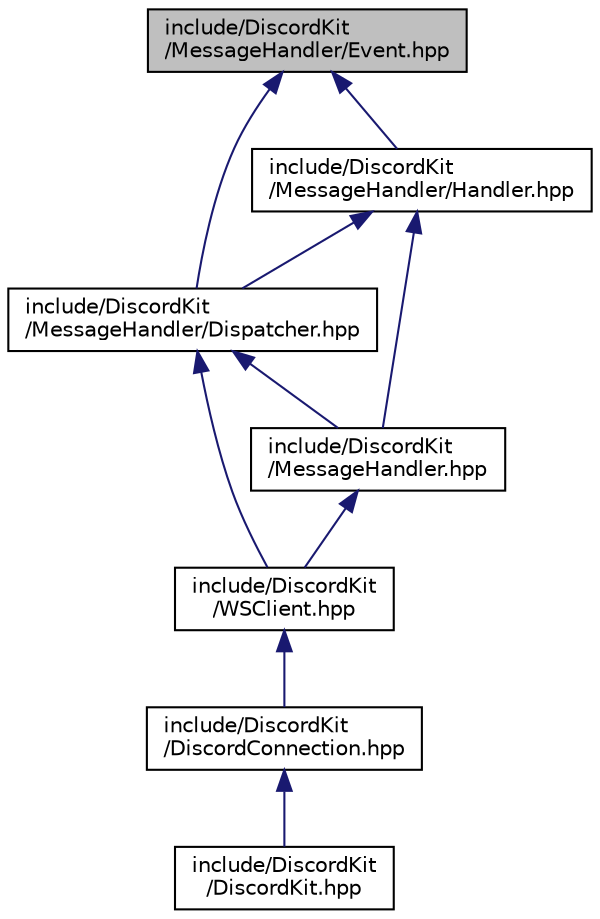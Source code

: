 digraph "include/DiscordKit/MessageHandler/Event.hpp"
{
 // LATEX_PDF_SIZE
  edge [fontname="Helvetica",fontsize="10",labelfontname="Helvetica",labelfontsize="10"];
  node [fontname="Helvetica",fontsize="10",shape=record];
  Node1 [label="include/DiscordKit\l/MessageHandler/Event.hpp",height=0.2,width=0.4,color="black", fillcolor="grey75", style="filled", fontcolor="black",tooltip=" "];
  Node1 -> Node2 [dir="back",color="midnightblue",fontsize="10",style="solid",fontname="Helvetica"];
  Node2 [label="include/DiscordKit\l/MessageHandler/Dispatcher.hpp",height=0.2,width=0.4,color="black", fillcolor="white", style="filled",URL="$d6/db9/Dispatcher_8hpp.html",tooltip=" "];
  Node2 -> Node3 [dir="back",color="midnightblue",fontsize="10",style="solid",fontname="Helvetica"];
  Node3 [label="include/DiscordKit\l/MessageHandler.hpp",height=0.2,width=0.4,color="black", fillcolor="white", style="filled",URL="$d8/d08/MessageHandler_8hpp.html",tooltip=" "];
  Node3 -> Node4 [dir="back",color="midnightblue",fontsize="10",style="solid",fontname="Helvetica"];
  Node4 [label="include/DiscordKit\l/WSClient.hpp",height=0.2,width=0.4,color="black", fillcolor="white", style="filled",URL="$de/d0f/WSClient_8hpp.html",tooltip=" "];
  Node4 -> Node5 [dir="back",color="midnightblue",fontsize="10",style="solid",fontname="Helvetica"];
  Node5 [label="include/DiscordKit\l/DiscordConnection.hpp",height=0.2,width=0.4,color="black", fillcolor="white", style="filled",URL="$da/d52/DiscordConnection_8hpp.html",tooltip=" "];
  Node5 -> Node6 [dir="back",color="midnightblue",fontsize="10",style="solid",fontname="Helvetica"];
  Node6 [label="include/DiscordKit\l/DiscordKit.hpp",height=0.2,width=0.4,color="black", fillcolor="white", style="filled",URL="$df/dec/DiscordKit_8hpp.html",tooltip=" "];
  Node2 -> Node4 [dir="back",color="midnightblue",fontsize="10",style="solid",fontname="Helvetica"];
  Node1 -> Node7 [dir="back",color="midnightblue",fontsize="10",style="solid",fontname="Helvetica"];
  Node7 [label="include/DiscordKit\l/MessageHandler/Handler.hpp",height=0.2,width=0.4,color="black", fillcolor="white", style="filled",URL="$da/ddd/Handler_8hpp.html",tooltip=" "];
  Node7 -> Node2 [dir="back",color="midnightblue",fontsize="10",style="solid",fontname="Helvetica"];
  Node7 -> Node3 [dir="back",color="midnightblue",fontsize="10",style="solid",fontname="Helvetica"];
}
